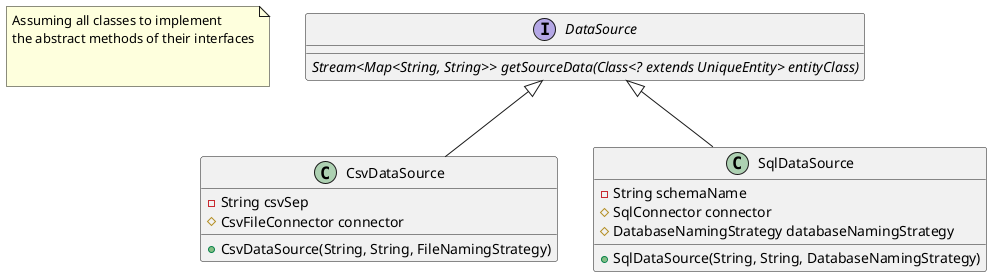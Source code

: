 @startuml

note "Assuming all classes to implement \nthe abstract methods of their interfaces\n\n" as generalNotes

interface DataSource {
    {abstract} Stream<Map<String, String>> getSourceData(Class<? extends UniqueEntity> entityClass)
}

DataSource <|-- CsvDataSource
DataSource <|-- SqlDataSource

' Implementations

class CsvDataSource {
    - String csvSep
    # CsvFileConnector connector
    + CsvDataSource(String, String, FileNamingStrategy)
}

class SqlDataSource {
    - String schemaName
    # SqlConnector connector
    # DatabaseNamingStrategy databaseNamingStrategy
    + SqlDataSource(String, String, DatabaseNamingStrategy)
}
@enduml